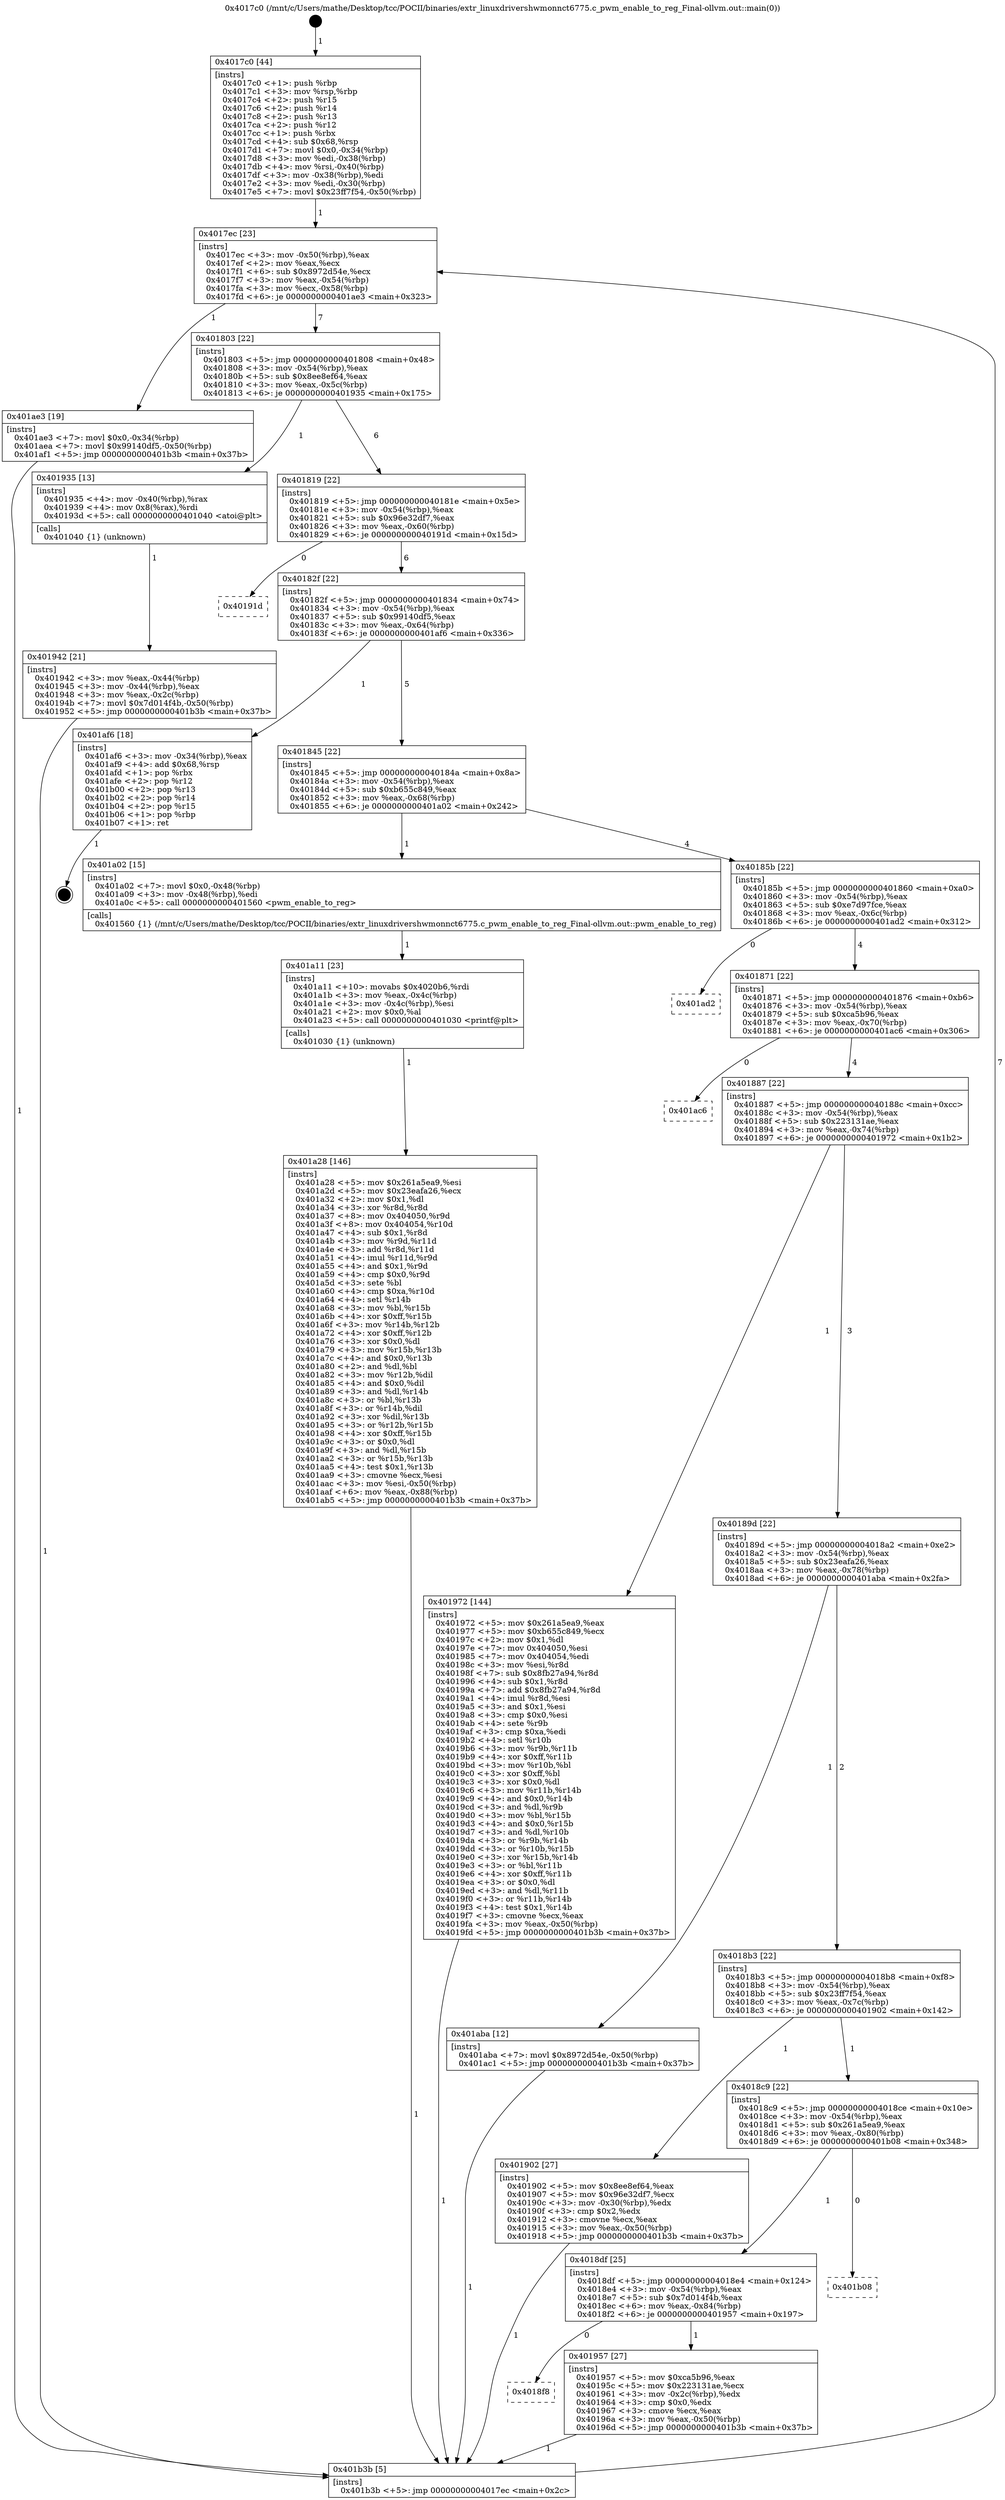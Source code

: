 digraph "0x4017c0" {
  label = "0x4017c0 (/mnt/c/Users/mathe/Desktop/tcc/POCII/binaries/extr_linuxdrivershwmonnct6775.c_pwm_enable_to_reg_Final-ollvm.out::main(0))"
  labelloc = "t"
  node[shape=record]

  Entry [label="",width=0.3,height=0.3,shape=circle,fillcolor=black,style=filled]
  "0x4017ec" [label="{
     0x4017ec [23]\l
     | [instrs]\l
     &nbsp;&nbsp;0x4017ec \<+3\>: mov -0x50(%rbp),%eax\l
     &nbsp;&nbsp;0x4017ef \<+2\>: mov %eax,%ecx\l
     &nbsp;&nbsp;0x4017f1 \<+6\>: sub $0x8972d54e,%ecx\l
     &nbsp;&nbsp;0x4017f7 \<+3\>: mov %eax,-0x54(%rbp)\l
     &nbsp;&nbsp;0x4017fa \<+3\>: mov %ecx,-0x58(%rbp)\l
     &nbsp;&nbsp;0x4017fd \<+6\>: je 0000000000401ae3 \<main+0x323\>\l
  }"]
  "0x401ae3" [label="{
     0x401ae3 [19]\l
     | [instrs]\l
     &nbsp;&nbsp;0x401ae3 \<+7\>: movl $0x0,-0x34(%rbp)\l
     &nbsp;&nbsp;0x401aea \<+7\>: movl $0x99140df5,-0x50(%rbp)\l
     &nbsp;&nbsp;0x401af1 \<+5\>: jmp 0000000000401b3b \<main+0x37b\>\l
  }"]
  "0x401803" [label="{
     0x401803 [22]\l
     | [instrs]\l
     &nbsp;&nbsp;0x401803 \<+5\>: jmp 0000000000401808 \<main+0x48\>\l
     &nbsp;&nbsp;0x401808 \<+3\>: mov -0x54(%rbp),%eax\l
     &nbsp;&nbsp;0x40180b \<+5\>: sub $0x8ee8ef64,%eax\l
     &nbsp;&nbsp;0x401810 \<+3\>: mov %eax,-0x5c(%rbp)\l
     &nbsp;&nbsp;0x401813 \<+6\>: je 0000000000401935 \<main+0x175\>\l
  }"]
  Exit [label="",width=0.3,height=0.3,shape=circle,fillcolor=black,style=filled,peripheries=2]
  "0x401935" [label="{
     0x401935 [13]\l
     | [instrs]\l
     &nbsp;&nbsp;0x401935 \<+4\>: mov -0x40(%rbp),%rax\l
     &nbsp;&nbsp;0x401939 \<+4\>: mov 0x8(%rax),%rdi\l
     &nbsp;&nbsp;0x40193d \<+5\>: call 0000000000401040 \<atoi@plt\>\l
     | [calls]\l
     &nbsp;&nbsp;0x401040 \{1\} (unknown)\l
  }"]
  "0x401819" [label="{
     0x401819 [22]\l
     | [instrs]\l
     &nbsp;&nbsp;0x401819 \<+5\>: jmp 000000000040181e \<main+0x5e\>\l
     &nbsp;&nbsp;0x40181e \<+3\>: mov -0x54(%rbp),%eax\l
     &nbsp;&nbsp;0x401821 \<+5\>: sub $0x96e32df7,%eax\l
     &nbsp;&nbsp;0x401826 \<+3\>: mov %eax,-0x60(%rbp)\l
     &nbsp;&nbsp;0x401829 \<+6\>: je 000000000040191d \<main+0x15d\>\l
  }"]
  "0x401a28" [label="{
     0x401a28 [146]\l
     | [instrs]\l
     &nbsp;&nbsp;0x401a28 \<+5\>: mov $0x261a5ea9,%esi\l
     &nbsp;&nbsp;0x401a2d \<+5\>: mov $0x23eafa26,%ecx\l
     &nbsp;&nbsp;0x401a32 \<+2\>: mov $0x1,%dl\l
     &nbsp;&nbsp;0x401a34 \<+3\>: xor %r8d,%r8d\l
     &nbsp;&nbsp;0x401a37 \<+8\>: mov 0x404050,%r9d\l
     &nbsp;&nbsp;0x401a3f \<+8\>: mov 0x404054,%r10d\l
     &nbsp;&nbsp;0x401a47 \<+4\>: sub $0x1,%r8d\l
     &nbsp;&nbsp;0x401a4b \<+3\>: mov %r9d,%r11d\l
     &nbsp;&nbsp;0x401a4e \<+3\>: add %r8d,%r11d\l
     &nbsp;&nbsp;0x401a51 \<+4\>: imul %r11d,%r9d\l
     &nbsp;&nbsp;0x401a55 \<+4\>: and $0x1,%r9d\l
     &nbsp;&nbsp;0x401a59 \<+4\>: cmp $0x0,%r9d\l
     &nbsp;&nbsp;0x401a5d \<+3\>: sete %bl\l
     &nbsp;&nbsp;0x401a60 \<+4\>: cmp $0xa,%r10d\l
     &nbsp;&nbsp;0x401a64 \<+4\>: setl %r14b\l
     &nbsp;&nbsp;0x401a68 \<+3\>: mov %bl,%r15b\l
     &nbsp;&nbsp;0x401a6b \<+4\>: xor $0xff,%r15b\l
     &nbsp;&nbsp;0x401a6f \<+3\>: mov %r14b,%r12b\l
     &nbsp;&nbsp;0x401a72 \<+4\>: xor $0xff,%r12b\l
     &nbsp;&nbsp;0x401a76 \<+3\>: xor $0x0,%dl\l
     &nbsp;&nbsp;0x401a79 \<+3\>: mov %r15b,%r13b\l
     &nbsp;&nbsp;0x401a7c \<+4\>: and $0x0,%r13b\l
     &nbsp;&nbsp;0x401a80 \<+2\>: and %dl,%bl\l
     &nbsp;&nbsp;0x401a82 \<+3\>: mov %r12b,%dil\l
     &nbsp;&nbsp;0x401a85 \<+4\>: and $0x0,%dil\l
     &nbsp;&nbsp;0x401a89 \<+3\>: and %dl,%r14b\l
     &nbsp;&nbsp;0x401a8c \<+3\>: or %bl,%r13b\l
     &nbsp;&nbsp;0x401a8f \<+3\>: or %r14b,%dil\l
     &nbsp;&nbsp;0x401a92 \<+3\>: xor %dil,%r13b\l
     &nbsp;&nbsp;0x401a95 \<+3\>: or %r12b,%r15b\l
     &nbsp;&nbsp;0x401a98 \<+4\>: xor $0xff,%r15b\l
     &nbsp;&nbsp;0x401a9c \<+3\>: or $0x0,%dl\l
     &nbsp;&nbsp;0x401a9f \<+3\>: and %dl,%r15b\l
     &nbsp;&nbsp;0x401aa2 \<+3\>: or %r15b,%r13b\l
     &nbsp;&nbsp;0x401aa5 \<+4\>: test $0x1,%r13b\l
     &nbsp;&nbsp;0x401aa9 \<+3\>: cmovne %ecx,%esi\l
     &nbsp;&nbsp;0x401aac \<+3\>: mov %esi,-0x50(%rbp)\l
     &nbsp;&nbsp;0x401aaf \<+6\>: mov %eax,-0x88(%rbp)\l
     &nbsp;&nbsp;0x401ab5 \<+5\>: jmp 0000000000401b3b \<main+0x37b\>\l
  }"]
  "0x40191d" [label="{
     0x40191d\l
  }", style=dashed]
  "0x40182f" [label="{
     0x40182f [22]\l
     | [instrs]\l
     &nbsp;&nbsp;0x40182f \<+5\>: jmp 0000000000401834 \<main+0x74\>\l
     &nbsp;&nbsp;0x401834 \<+3\>: mov -0x54(%rbp),%eax\l
     &nbsp;&nbsp;0x401837 \<+5\>: sub $0x99140df5,%eax\l
     &nbsp;&nbsp;0x40183c \<+3\>: mov %eax,-0x64(%rbp)\l
     &nbsp;&nbsp;0x40183f \<+6\>: je 0000000000401af6 \<main+0x336\>\l
  }"]
  "0x401a11" [label="{
     0x401a11 [23]\l
     | [instrs]\l
     &nbsp;&nbsp;0x401a11 \<+10\>: movabs $0x4020b6,%rdi\l
     &nbsp;&nbsp;0x401a1b \<+3\>: mov %eax,-0x4c(%rbp)\l
     &nbsp;&nbsp;0x401a1e \<+3\>: mov -0x4c(%rbp),%esi\l
     &nbsp;&nbsp;0x401a21 \<+2\>: mov $0x0,%al\l
     &nbsp;&nbsp;0x401a23 \<+5\>: call 0000000000401030 \<printf@plt\>\l
     | [calls]\l
     &nbsp;&nbsp;0x401030 \{1\} (unknown)\l
  }"]
  "0x401af6" [label="{
     0x401af6 [18]\l
     | [instrs]\l
     &nbsp;&nbsp;0x401af6 \<+3\>: mov -0x34(%rbp),%eax\l
     &nbsp;&nbsp;0x401af9 \<+4\>: add $0x68,%rsp\l
     &nbsp;&nbsp;0x401afd \<+1\>: pop %rbx\l
     &nbsp;&nbsp;0x401afe \<+2\>: pop %r12\l
     &nbsp;&nbsp;0x401b00 \<+2\>: pop %r13\l
     &nbsp;&nbsp;0x401b02 \<+2\>: pop %r14\l
     &nbsp;&nbsp;0x401b04 \<+2\>: pop %r15\l
     &nbsp;&nbsp;0x401b06 \<+1\>: pop %rbp\l
     &nbsp;&nbsp;0x401b07 \<+1\>: ret\l
  }"]
  "0x401845" [label="{
     0x401845 [22]\l
     | [instrs]\l
     &nbsp;&nbsp;0x401845 \<+5\>: jmp 000000000040184a \<main+0x8a\>\l
     &nbsp;&nbsp;0x40184a \<+3\>: mov -0x54(%rbp),%eax\l
     &nbsp;&nbsp;0x40184d \<+5\>: sub $0xb655c849,%eax\l
     &nbsp;&nbsp;0x401852 \<+3\>: mov %eax,-0x68(%rbp)\l
     &nbsp;&nbsp;0x401855 \<+6\>: je 0000000000401a02 \<main+0x242\>\l
  }"]
  "0x4018f8" [label="{
     0x4018f8\l
  }", style=dashed]
  "0x401a02" [label="{
     0x401a02 [15]\l
     | [instrs]\l
     &nbsp;&nbsp;0x401a02 \<+7\>: movl $0x0,-0x48(%rbp)\l
     &nbsp;&nbsp;0x401a09 \<+3\>: mov -0x48(%rbp),%edi\l
     &nbsp;&nbsp;0x401a0c \<+5\>: call 0000000000401560 \<pwm_enable_to_reg\>\l
     | [calls]\l
     &nbsp;&nbsp;0x401560 \{1\} (/mnt/c/Users/mathe/Desktop/tcc/POCII/binaries/extr_linuxdrivershwmonnct6775.c_pwm_enable_to_reg_Final-ollvm.out::pwm_enable_to_reg)\l
  }"]
  "0x40185b" [label="{
     0x40185b [22]\l
     | [instrs]\l
     &nbsp;&nbsp;0x40185b \<+5\>: jmp 0000000000401860 \<main+0xa0\>\l
     &nbsp;&nbsp;0x401860 \<+3\>: mov -0x54(%rbp),%eax\l
     &nbsp;&nbsp;0x401863 \<+5\>: sub $0xe7d97fce,%eax\l
     &nbsp;&nbsp;0x401868 \<+3\>: mov %eax,-0x6c(%rbp)\l
     &nbsp;&nbsp;0x40186b \<+6\>: je 0000000000401ad2 \<main+0x312\>\l
  }"]
  "0x401957" [label="{
     0x401957 [27]\l
     | [instrs]\l
     &nbsp;&nbsp;0x401957 \<+5\>: mov $0xca5b96,%eax\l
     &nbsp;&nbsp;0x40195c \<+5\>: mov $0x223131ae,%ecx\l
     &nbsp;&nbsp;0x401961 \<+3\>: mov -0x2c(%rbp),%edx\l
     &nbsp;&nbsp;0x401964 \<+3\>: cmp $0x0,%edx\l
     &nbsp;&nbsp;0x401967 \<+3\>: cmove %ecx,%eax\l
     &nbsp;&nbsp;0x40196a \<+3\>: mov %eax,-0x50(%rbp)\l
     &nbsp;&nbsp;0x40196d \<+5\>: jmp 0000000000401b3b \<main+0x37b\>\l
  }"]
  "0x401ad2" [label="{
     0x401ad2\l
  }", style=dashed]
  "0x401871" [label="{
     0x401871 [22]\l
     | [instrs]\l
     &nbsp;&nbsp;0x401871 \<+5\>: jmp 0000000000401876 \<main+0xb6\>\l
     &nbsp;&nbsp;0x401876 \<+3\>: mov -0x54(%rbp),%eax\l
     &nbsp;&nbsp;0x401879 \<+5\>: sub $0xca5b96,%eax\l
     &nbsp;&nbsp;0x40187e \<+3\>: mov %eax,-0x70(%rbp)\l
     &nbsp;&nbsp;0x401881 \<+6\>: je 0000000000401ac6 \<main+0x306\>\l
  }"]
  "0x4018df" [label="{
     0x4018df [25]\l
     | [instrs]\l
     &nbsp;&nbsp;0x4018df \<+5\>: jmp 00000000004018e4 \<main+0x124\>\l
     &nbsp;&nbsp;0x4018e4 \<+3\>: mov -0x54(%rbp),%eax\l
     &nbsp;&nbsp;0x4018e7 \<+5\>: sub $0x7d014f4b,%eax\l
     &nbsp;&nbsp;0x4018ec \<+6\>: mov %eax,-0x84(%rbp)\l
     &nbsp;&nbsp;0x4018f2 \<+6\>: je 0000000000401957 \<main+0x197\>\l
  }"]
  "0x401ac6" [label="{
     0x401ac6\l
  }", style=dashed]
  "0x401887" [label="{
     0x401887 [22]\l
     | [instrs]\l
     &nbsp;&nbsp;0x401887 \<+5\>: jmp 000000000040188c \<main+0xcc\>\l
     &nbsp;&nbsp;0x40188c \<+3\>: mov -0x54(%rbp),%eax\l
     &nbsp;&nbsp;0x40188f \<+5\>: sub $0x223131ae,%eax\l
     &nbsp;&nbsp;0x401894 \<+3\>: mov %eax,-0x74(%rbp)\l
     &nbsp;&nbsp;0x401897 \<+6\>: je 0000000000401972 \<main+0x1b2\>\l
  }"]
  "0x401b08" [label="{
     0x401b08\l
  }", style=dashed]
  "0x401972" [label="{
     0x401972 [144]\l
     | [instrs]\l
     &nbsp;&nbsp;0x401972 \<+5\>: mov $0x261a5ea9,%eax\l
     &nbsp;&nbsp;0x401977 \<+5\>: mov $0xb655c849,%ecx\l
     &nbsp;&nbsp;0x40197c \<+2\>: mov $0x1,%dl\l
     &nbsp;&nbsp;0x40197e \<+7\>: mov 0x404050,%esi\l
     &nbsp;&nbsp;0x401985 \<+7\>: mov 0x404054,%edi\l
     &nbsp;&nbsp;0x40198c \<+3\>: mov %esi,%r8d\l
     &nbsp;&nbsp;0x40198f \<+7\>: sub $0x8fb27a94,%r8d\l
     &nbsp;&nbsp;0x401996 \<+4\>: sub $0x1,%r8d\l
     &nbsp;&nbsp;0x40199a \<+7\>: add $0x8fb27a94,%r8d\l
     &nbsp;&nbsp;0x4019a1 \<+4\>: imul %r8d,%esi\l
     &nbsp;&nbsp;0x4019a5 \<+3\>: and $0x1,%esi\l
     &nbsp;&nbsp;0x4019a8 \<+3\>: cmp $0x0,%esi\l
     &nbsp;&nbsp;0x4019ab \<+4\>: sete %r9b\l
     &nbsp;&nbsp;0x4019af \<+3\>: cmp $0xa,%edi\l
     &nbsp;&nbsp;0x4019b2 \<+4\>: setl %r10b\l
     &nbsp;&nbsp;0x4019b6 \<+3\>: mov %r9b,%r11b\l
     &nbsp;&nbsp;0x4019b9 \<+4\>: xor $0xff,%r11b\l
     &nbsp;&nbsp;0x4019bd \<+3\>: mov %r10b,%bl\l
     &nbsp;&nbsp;0x4019c0 \<+3\>: xor $0xff,%bl\l
     &nbsp;&nbsp;0x4019c3 \<+3\>: xor $0x0,%dl\l
     &nbsp;&nbsp;0x4019c6 \<+3\>: mov %r11b,%r14b\l
     &nbsp;&nbsp;0x4019c9 \<+4\>: and $0x0,%r14b\l
     &nbsp;&nbsp;0x4019cd \<+3\>: and %dl,%r9b\l
     &nbsp;&nbsp;0x4019d0 \<+3\>: mov %bl,%r15b\l
     &nbsp;&nbsp;0x4019d3 \<+4\>: and $0x0,%r15b\l
     &nbsp;&nbsp;0x4019d7 \<+3\>: and %dl,%r10b\l
     &nbsp;&nbsp;0x4019da \<+3\>: or %r9b,%r14b\l
     &nbsp;&nbsp;0x4019dd \<+3\>: or %r10b,%r15b\l
     &nbsp;&nbsp;0x4019e0 \<+3\>: xor %r15b,%r14b\l
     &nbsp;&nbsp;0x4019e3 \<+3\>: or %bl,%r11b\l
     &nbsp;&nbsp;0x4019e6 \<+4\>: xor $0xff,%r11b\l
     &nbsp;&nbsp;0x4019ea \<+3\>: or $0x0,%dl\l
     &nbsp;&nbsp;0x4019ed \<+3\>: and %dl,%r11b\l
     &nbsp;&nbsp;0x4019f0 \<+3\>: or %r11b,%r14b\l
     &nbsp;&nbsp;0x4019f3 \<+4\>: test $0x1,%r14b\l
     &nbsp;&nbsp;0x4019f7 \<+3\>: cmovne %ecx,%eax\l
     &nbsp;&nbsp;0x4019fa \<+3\>: mov %eax,-0x50(%rbp)\l
     &nbsp;&nbsp;0x4019fd \<+5\>: jmp 0000000000401b3b \<main+0x37b\>\l
  }"]
  "0x40189d" [label="{
     0x40189d [22]\l
     | [instrs]\l
     &nbsp;&nbsp;0x40189d \<+5\>: jmp 00000000004018a2 \<main+0xe2\>\l
     &nbsp;&nbsp;0x4018a2 \<+3\>: mov -0x54(%rbp),%eax\l
     &nbsp;&nbsp;0x4018a5 \<+5\>: sub $0x23eafa26,%eax\l
     &nbsp;&nbsp;0x4018aa \<+3\>: mov %eax,-0x78(%rbp)\l
     &nbsp;&nbsp;0x4018ad \<+6\>: je 0000000000401aba \<main+0x2fa\>\l
  }"]
  "0x401942" [label="{
     0x401942 [21]\l
     | [instrs]\l
     &nbsp;&nbsp;0x401942 \<+3\>: mov %eax,-0x44(%rbp)\l
     &nbsp;&nbsp;0x401945 \<+3\>: mov -0x44(%rbp),%eax\l
     &nbsp;&nbsp;0x401948 \<+3\>: mov %eax,-0x2c(%rbp)\l
     &nbsp;&nbsp;0x40194b \<+7\>: movl $0x7d014f4b,-0x50(%rbp)\l
     &nbsp;&nbsp;0x401952 \<+5\>: jmp 0000000000401b3b \<main+0x37b\>\l
  }"]
  "0x401aba" [label="{
     0x401aba [12]\l
     | [instrs]\l
     &nbsp;&nbsp;0x401aba \<+7\>: movl $0x8972d54e,-0x50(%rbp)\l
     &nbsp;&nbsp;0x401ac1 \<+5\>: jmp 0000000000401b3b \<main+0x37b\>\l
  }"]
  "0x4018b3" [label="{
     0x4018b3 [22]\l
     | [instrs]\l
     &nbsp;&nbsp;0x4018b3 \<+5\>: jmp 00000000004018b8 \<main+0xf8\>\l
     &nbsp;&nbsp;0x4018b8 \<+3\>: mov -0x54(%rbp),%eax\l
     &nbsp;&nbsp;0x4018bb \<+5\>: sub $0x23ff7f54,%eax\l
     &nbsp;&nbsp;0x4018c0 \<+3\>: mov %eax,-0x7c(%rbp)\l
     &nbsp;&nbsp;0x4018c3 \<+6\>: je 0000000000401902 \<main+0x142\>\l
  }"]
  "0x4017c0" [label="{
     0x4017c0 [44]\l
     | [instrs]\l
     &nbsp;&nbsp;0x4017c0 \<+1\>: push %rbp\l
     &nbsp;&nbsp;0x4017c1 \<+3\>: mov %rsp,%rbp\l
     &nbsp;&nbsp;0x4017c4 \<+2\>: push %r15\l
     &nbsp;&nbsp;0x4017c6 \<+2\>: push %r14\l
     &nbsp;&nbsp;0x4017c8 \<+2\>: push %r13\l
     &nbsp;&nbsp;0x4017ca \<+2\>: push %r12\l
     &nbsp;&nbsp;0x4017cc \<+1\>: push %rbx\l
     &nbsp;&nbsp;0x4017cd \<+4\>: sub $0x68,%rsp\l
     &nbsp;&nbsp;0x4017d1 \<+7\>: movl $0x0,-0x34(%rbp)\l
     &nbsp;&nbsp;0x4017d8 \<+3\>: mov %edi,-0x38(%rbp)\l
     &nbsp;&nbsp;0x4017db \<+4\>: mov %rsi,-0x40(%rbp)\l
     &nbsp;&nbsp;0x4017df \<+3\>: mov -0x38(%rbp),%edi\l
     &nbsp;&nbsp;0x4017e2 \<+3\>: mov %edi,-0x30(%rbp)\l
     &nbsp;&nbsp;0x4017e5 \<+7\>: movl $0x23ff7f54,-0x50(%rbp)\l
  }"]
  "0x401902" [label="{
     0x401902 [27]\l
     | [instrs]\l
     &nbsp;&nbsp;0x401902 \<+5\>: mov $0x8ee8ef64,%eax\l
     &nbsp;&nbsp;0x401907 \<+5\>: mov $0x96e32df7,%ecx\l
     &nbsp;&nbsp;0x40190c \<+3\>: mov -0x30(%rbp),%edx\l
     &nbsp;&nbsp;0x40190f \<+3\>: cmp $0x2,%edx\l
     &nbsp;&nbsp;0x401912 \<+3\>: cmovne %ecx,%eax\l
     &nbsp;&nbsp;0x401915 \<+3\>: mov %eax,-0x50(%rbp)\l
     &nbsp;&nbsp;0x401918 \<+5\>: jmp 0000000000401b3b \<main+0x37b\>\l
  }"]
  "0x4018c9" [label="{
     0x4018c9 [22]\l
     | [instrs]\l
     &nbsp;&nbsp;0x4018c9 \<+5\>: jmp 00000000004018ce \<main+0x10e\>\l
     &nbsp;&nbsp;0x4018ce \<+3\>: mov -0x54(%rbp),%eax\l
     &nbsp;&nbsp;0x4018d1 \<+5\>: sub $0x261a5ea9,%eax\l
     &nbsp;&nbsp;0x4018d6 \<+3\>: mov %eax,-0x80(%rbp)\l
     &nbsp;&nbsp;0x4018d9 \<+6\>: je 0000000000401b08 \<main+0x348\>\l
  }"]
  "0x401b3b" [label="{
     0x401b3b [5]\l
     | [instrs]\l
     &nbsp;&nbsp;0x401b3b \<+5\>: jmp 00000000004017ec \<main+0x2c\>\l
  }"]
  Entry -> "0x4017c0" [label=" 1"]
  "0x4017ec" -> "0x401ae3" [label=" 1"]
  "0x4017ec" -> "0x401803" [label=" 7"]
  "0x401af6" -> Exit [label=" 1"]
  "0x401803" -> "0x401935" [label=" 1"]
  "0x401803" -> "0x401819" [label=" 6"]
  "0x401ae3" -> "0x401b3b" [label=" 1"]
  "0x401819" -> "0x40191d" [label=" 0"]
  "0x401819" -> "0x40182f" [label=" 6"]
  "0x401aba" -> "0x401b3b" [label=" 1"]
  "0x40182f" -> "0x401af6" [label=" 1"]
  "0x40182f" -> "0x401845" [label=" 5"]
  "0x401a28" -> "0x401b3b" [label=" 1"]
  "0x401845" -> "0x401a02" [label=" 1"]
  "0x401845" -> "0x40185b" [label=" 4"]
  "0x401a11" -> "0x401a28" [label=" 1"]
  "0x40185b" -> "0x401ad2" [label=" 0"]
  "0x40185b" -> "0x401871" [label=" 4"]
  "0x401a02" -> "0x401a11" [label=" 1"]
  "0x401871" -> "0x401ac6" [label=" 0"]
  "0x401871" -> "0x401887" [label=" 4"]
  "0x401957" -> "0x401b3b" [label=" 1"]
  "0x401887" -> "0x401972" [label=" 1"]
  "0x401887" -> "0x40189d" [label=" 3"]
  "0x4018df" -> "0x4018f8" [label=" 0"]
  "0x40189d" -> "0x401aba" [label=" 1"]
  "0x40189d" -> "0x4018b3" [label=" 2"]
  "0x401972" -> "0x401b3b" [label=" 1"]
  "0x4018b3" -> "0x401902" [label=" 1"]
  "0x4018b3" -> "0x4018c9" [label=" 1"]
  "0x401902" -> "0x401b3b" [label=" 1"]
  "0x4017c0" -> "0x4017ec" [label=" 1"]
  "0x401b3b" -> "0x4017ec" [label=" 7"]
  "0x401935" -> "0x401942" [label=" 1"]
  "0x401942" -> "0x401b3b" [label=" 1"]
  "0x4018df" -> "0x401957" [label=" 1"]
  "0x4018c9" -> "0x401b08" [label=" 0"]
  "0x4018c9" -> "0x4018df" [label=" 1"]
}
